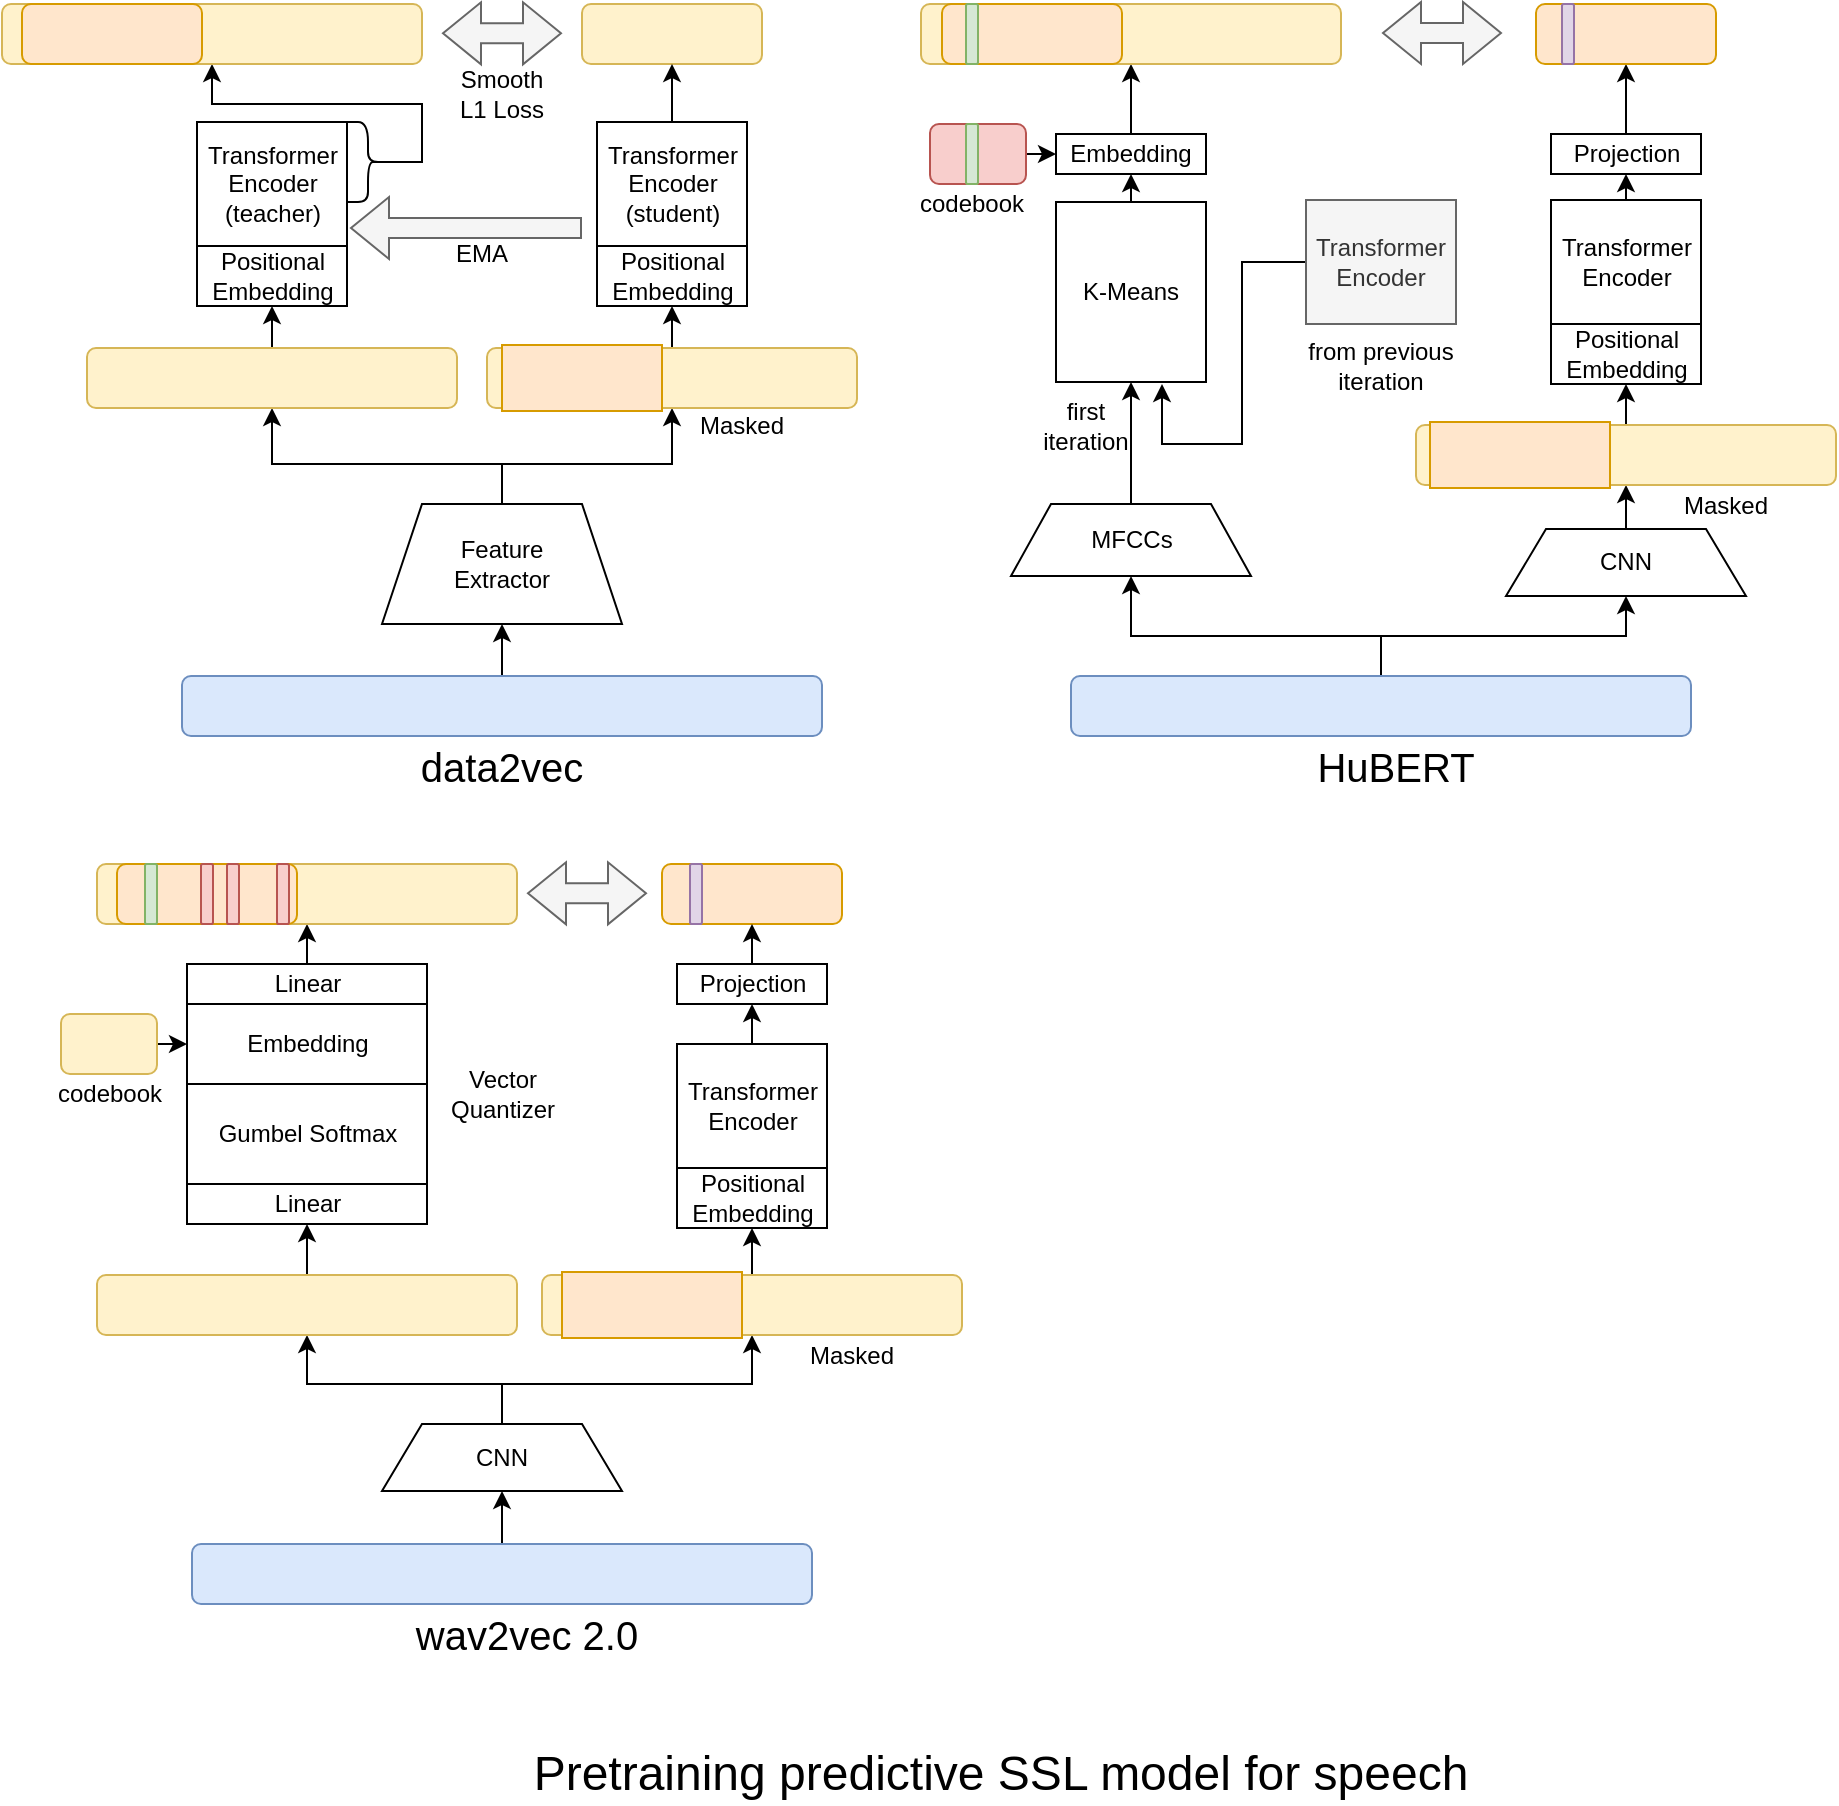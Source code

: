 <mxfile version="24.2.2" type="github">
  <diagram name="第 1 页" id="q66TbeUEmXIvnhVCISni">
    <mxGraphModel dx="1722" dy="926" grid="1" gridSize="10" guides="1" tooltips="1" connect="1" arrows="1" fold="1" page="1" pageScale="1" pageWidth="1000" pageHeight="1000" math="0" shadow="0">
      <root>
        <mxCell id="0" />
        <mxCell id="1" parent="0" />
        <mxCell id="DjZ_yba8BjRpclcn5r1u-3" style="edgeStyle=orthogonalEdgeStyle;rounded=0;orthogonalLoop=1;jettySize=auto;html=1;exitX=0.5;exitY=0;exitDx=0;exitDy=0;entryX=0.5;entryY=1;entryDx=0;entryDy=0;" parent="1" source="UcYpnGIGQ51wFlzivobA-4" target="-F6CLrH_HT0eOeOBrChM-16" edge="1">
          <mxGeometry relative="1" as="geometry">
            <mxPoint x="355" y="179" as="sourcePoint" />
            <mxPoint x="355" y="159" as="targetPoint" />
          </mxGeometry>
        </mxCell>
        <mxCell id="DjZ_yba8BjRpclcn5r1u-6" style="edgeStyle=orthogonalEdgeStyle;rounded=0;orthogonalLoop=1;jettySize=auto;html=1;exitX=0.5;exitY=0;exitDx=0;exitDy=0;entryX=0.5;entryY=1;entryDx=0;entryDy=0;" parent="1" source="UcYpnGIGQ51wFlzivobA-1" target="UcYpnGIGQ51wFlzivobA-4" edge="1">
          <mxGeometry relative="1" as="geometry">
            <Array as="points">
              <mxPoint x="270" y="240" />
              <mxPoint x="355" y="240" />
            </Array>
            <mxPoint x="290" y="259" as="sourcePoint" />
            <mxPoint x="355" y="212" as="targetPoint" />
          </mxGeometry>
        </mxCell>
        <mxCell id="DjZ_yba8BjRpclcn5r1u-15" value="" style="shape=flexArrow;endArrow=classic;html=1;rounded=0;fillColor=#f5f5f5;strokeColor=#666666;" parent="1" edge="1">
          <mxGeometry width="50" height="50" relative="1" as="geometry">
            <mxPoint x="310" y="122" as="sourcePoint" />
            <mxPoint x="194" y="122" as="targetPoint" />
          </mxGeometry>
        </mxCell>
        <mxCell id="DjZ_yba8BjRpclcn5r1u-16" value="Masked" style="text;html=1;align=center;verticalAlign=middle;whiteSpace=wrap;rounded=0;" parent="1" vertex="1">
          <mxGeometry x="360" y="206" width="60" height="30" as="geometry" />
        </mxCell>
        <mxCell id="QFY1LTuWRhO7-PJgoQrT-4" value="" style="shape=flexArrow;endArrow=classic;startArrow=classic;html=1;rounded=0;fillColor=#f5f5f5;strokeColor=#666666;entryX=0;entryY=0.5;entryDx=0;entryDy=0;" parent="1" edge="1">
          <mxGeometry width="100" height="100" relative="1" as="geometry">
            <mxPoint x="240" y="24.66" as="sourcePoint" />
            <mxPoint x="300" y="24.66" as="targetPoint" />
          </mxGeometry>
        </mxCell>
        <mxCell id="Fm8e2ZOpPMUsnApX25Jz-81" style="edgeStyle=orthogonalEdgeStyle;rounded=0;orthogonalLoop=1;jettySize=auto;html=1;exitX=0.5;exitY=0;exitDx=0;exitDy=0;entryX=0.5;entryY=1;entryDx=0;entryDy=0;" parent="1" source="UcYpnGIGQ51wFlzivobA-1" target="Fm8e2ZOpPMUsnApX25Jz-80" edge="1">
          <mxGeometry relative="1" as="geometry">
            <Array as="points">
              <mxPoint x="270" y="240" />
              <mxPoint x="155" y="240" />
            </Array>
          </mxGeometry>
        </mxCell>
        <mxCell id="UcYpnGIGQ51wFlzivobA-1" value="Feature&lt;div&gt;Extractor&lt;/div&gt;" style="shape=trapezoid;perimeter=trapezoidPerimeter;whiteSpace=wrap;html=1;fixedSize=1;" parent="1" vertex="1">
          <mxGeometry x="210" y="260" width="120" height="60" as="geometry" />
        </mxCell>
        <mxCell id="UcYpnGIGQ51wFlzivobA-3" style="edgeStyle=orthogonalEdgeStyle;rounded=0;orthogonalLoop=1;jettySize=auto;html=1;exitX=0.5;exitY=0;exitDx=0;exitDy=0;entryX=0.5;entryY=1;entryDx=0;entryDy=0;" parent="1" source="UcYpnGIGQ51wFlzivobA-2" target="UcYpnGIGQ51wFlzivobA-1" edge="1">
          <mxGeometry relative="1" as="geometry" />
        </mxCell>
        <mxCell id="UcYpnGIGQ51wFlzivobA-2" value="" style="rounded=1;whiteSpace=wrap;html=1;fillColor=#dae8fc;strokeColor=#6c8ebf;" parent="1" vertex="1">
          <mxGeometry x="110" y="346" width="320" height="30" as="geometry" />
        </mxCell>
        <mxCell id="UcYpnGIGQ51wFlzivobA-4" value="" style="rounded=1;whiteSpace=wrap;html=1;fillColor=#fff2cc;strokeColor=#d6b656;" parent="1" vertex="1">
          <mxGeometry x="262.5" y="182" width="185" height="30" as="geometry" />
        </mxCell>
        <mxCell id="UcYpnGIGQ51wFlzivobA-7" value="" style="rounded=0;whiteSpace=wrap;html=1;fillColor=#ffe6cc;strokeColor=#d79b00;" parent="1" vertex="1">
          <mxGeometry x="270" y="180.5" width="80" height="33" as="geometry" />
        </mxCell>
        <mxCell id="UcYpnGIGQ51wFlzivobA-8" value="" style="rounded=1;whiteSpace=wrap;html=1;fillColor=#fff2cc;strokeColor=#d6b656;" parent="1" vertex="1">
          <mxGeometry x="310" y="10" width="90" height="30" as="geometry" />
        </mxCell>
        <mxCell id="Fm8e2ZOpPMUsnApX25Jz-2" value="data2vec" style="text;html=1;align=center;verticalAlign=middle;whiteSpace=wrap;rounded=0;fontSize=20;" parent="1" vertex="1">
          <mxGeometry x="240" y="376" width="60" height="30" as="geometry" />
        </mxCell>
        <mxCell id="Fm8e2ZOpPMUsnApX25Jz-49" style="edgeStyle=orthogonalEdgeStyle;rounded=0;orthogonalLoop=1;jettySize=auto;html=1;exitX=0.5;exitY=0;exitDx=0;exitDy=0;entryX=0.5;entryY=1;entryDx=0;entryDy=0;" parent="1" source="Fm8e2ZOpPMUsnApX25Jz-3" target="Fm8e2ZOpPMUsnApX25Jz-48" edge="1">
          <mxGeometry relative="1" as="geometry" />
        </mxCell>
        <mxCell id="Fm8e2ZOpPMUsnApX25Jz-3" value="MFCCs" style="shape=trapezoid;perimeter=trapezoidPerimeter;whiteSpace=wrap;html=1;fixedSize=1;" parent="1" vertex="1">
          <mxGeometry x="524.5" y="260" width="120" height="36" as="geometry" />
        </mxCell>
        <mxCell id="Fm8e2ZOpPMUsnApX25Jz-33" style="edgeStyle=orthogonalEdgeStyle;rounded=0;orthogonalLoop=1;jettySize=auto;html=1;exitX=0.5;exitY=0;exitDx=0;exitDy=0;entryX=0.5;entryY=1;entryDx=0;entryDy=0;" parent="1" source="Fm8e2ZOpPMUsnApX25Jz-4" target="Fm8e2ZOpPMUsnApX25Jz-3" edge="1">
          <mxGeometry relative="1" as="geometry">
            <Array as="points">
              <mxPoint x="717" y="326" />
              <mxPoint x="585" y="326" />
              <mxPoint x="585" y="296" />
            </Array>
          </mxGeometry>
        </mxCell>
        <mxCell id="Fm8e2ZOpPMUsnApX25Jz-34" style="edgeStyle=orthogonalEdgeStyle;rounded=0;orthogonalLoop=1;jettySize=auto;html=1;exitX=0.5;exitY=0;exitDx=0;exitDy=0;entryX=0.5;entryY=1;entryDx=0;entryDy=0;" parent="1" source="Fm8e2ZOpPMUsnApX25Jz-4" target="Fm8e2ZOpPMUsnApX25Jz-6" edge="1">
          <mxGeometry relative="1" as="geometry" />
        </mxCell>
        <mxCell id="Fm8e2ZOpPMUsnApX25Jz-4" value="" style="rounded=1;whiteSpace=wrap;html=1;fillColor=#dae8fc;strokeColor=#6c8ebf;" parent="1" vertex="1">
          <mxGeometry x="554.5" y="346" width="310" height="30" as="geometry" />
        </mxCell>
        <mxCell id="Fm8e2ZOpPMUsnApX25Jz-56" style="edgeStyle=orthogonalEdgeStyle;rounded=0;orthogonalLoop=1;jettySize=auto;html=1;exitX=0.5;exitY=0;exitDx=0;exitDy=0;entryX=0.5;entryY=1;entryDx=0;entryDy=0;" parent="1" source="Fm8e2ZOpPMUsnApX25Jz-5" target="Fm8e2ZOpPMUsnApX25Jz-53" edge="1">
          <mxGeometry relative="1" as="geometry" />
        </mxCell>
        <mxCell id="Fm8e2ZOpPMUsnApX25Jz-5" value="Transformer&lt;div&gt;Encoder&lt;/div&gt;" style="rounded=0;whiteSpace=wrap;html=1;" parent="1" vertex="1">
          <mxGeometry x="794.5" y="108" width="75" height="62" as="geometry" />
        </mxCell>
        <mxCell id="Fm8e2ZOpPMUsnApX25Jz-19" style="edgeStyle=orthogonalEdgeStyle;rounded=0;orthogonalLoop=1;jettySize=auto;html=1;exitX=0.5;exitY=0;exitDx=0;exitDy=0;entryX=0.5;entryY=1;entryDx=0;entryDy=0;" parent="1" source="Fm8e2ZOpPMUsnApX25Jz-6" target="Fm8e2ZOpPMUsnApX25Jz-12" edge="1">
          <mxGeometry relative="1" as="geometry" />
        </mxCell>
        <mxCell id="Fm8e2ZOpPMUsnApX25Jz-6" value="CNN" style="shape=trapezoid;perimeter=trapezoidPerimeter;whiteSpace=wrap;html=1;fixedSize=1;" parent="1" vertex="1">
          <mxGeometry x="772" y="272.5" width="120" height="33.5" as="geometry" />
        </mxCell>
        <mxCell id="-F6CLrH_HT0eOeOBrChM-6" style="edgeStyle=orthogonalEdgeStyle;rounded=0;orthogonalLoop=1;jettySize=auto;html=1;exitX=0.5;exitY=0;exitDx=0;exitDy=0;entryX=0.5;entryY=1;entryDx=0;entryDy=0;" edge="1" parent="1" source="Fm8e2ZOpPMUsnApX25Jz-12" target="-F6CLrH_HT0eOeOBrChM-5">
          <mxGeometry relative="1" as="geometry" />
        </mxCell>
        <mxCell id="Fm8e2ZOpPMUsnApX25Jz-12" value="" style="rounded=1;whiteSpace=wrap;html=1;fillColor=#fff2cc;strokeColor=#d6b656;" parent="1" vertex="1">
          <mxGeometry x="727" y="220.5" width="210" height="30" as="geometry" />
        </mxCell>
        <mxCell id="Fm8e2ZOpPMUsnApX25Jz-13" value="" style="rounded=0;whiteSpace=wrap;html=1;fillColor=#ffe6cc;strokeColor=#d79b00;" parent="1" vertex="1">
          <mxGeometry x="734" y="219" width="90" height="33" as="geometry" />
        </mxCell>
        <mxCell id="Fm8e2ZOpPMUsnApX25Jz-14" value="Masked" style="text;html=1;align=center;verticalAlign=middle;whiteSpace=wrap;rounded=0;" parent="1" vertex="1">
          <mxGeometry x="852" y="246" width="60" height="30" as="geometry" />
        </mxCell>
        <mxCell id="Fm8e2ZOpPMUsnApX25Jz-22" value="HuBERT" style="text;html=1;align=center;verticalAlign=middle;whiteSpace=wrap;rounded=0;fontSize=20;" parent="1" vertex="1">
          <mxGeometry x="687" y="376" width="60" height="30" as="geometry" />
        </mxCell>
        <mxCell id="Fm8e2ZOpPMUsnApX25Jz-37" value="" style="shape=flexArrow;endArrow=classic;startArrow=classic;html=1;rounded=0;fillColor=#f5f5f5;strokeColor=#666666;entryX=0;entryY=0.5;entryDx=0;entryDy=0;" parent="1" edge="1">
          <mxGeometry width="100" height="100" relative="1" as="geometry">
            <mxPoint x="710" y="24.5" as="sourcePoint" />
            <mxPoint x="770" y="24.5" as="targetPoint" />
          </mxGeometry>
        </mxCell>
        <mxCell id="-F6CLrH_HT0eOeOBrChM-12" style="edgeStyle=orthogonalEdgeStyle;rounded=0;orthogonalLoop=1;jettySize=auto;html=1;exitX=0;exitY=0.5;exitDx=0;exitDy=0;" edge="1" parent="1" source="Fm8e2ZOpPMUsnApX25Jz-39">
          <mxGeometry relative="1" as="geometry">
            <mxPoint x="600" y="200" as="targetPoint" />
            <Array as="points">
              <mxPoint x="640" y="139" />
              <mxPoint x="640" y="230" />
              <mxPoint x="600" y="230" />
            </Array>
          </mxGeometry>
        </mxCell>
        <mxCell id="Fm8e2ZOpPMUsnApX25Jz-39" value="&lt;div&gt;Transformer&lt;/div&gt;&lt;div&gt;Encoder&lt;/div&gt;" style="rounded=0;whiteSpace=wrap;html=1;fillColor=#f5f5f5;fontColor=#333333;strokeColor=#666666;" parent="1" vertex="1">
          <mxGeometry x="672" y="108" width="75" height="62" as="geometry" />
        </mxCell>
        <mxCell id="Fm8e2ZOpPMUsnApX25Jz-43" value="EMA" style="text;html=1;align=center;verticalAlign=middle;whiteSpace=wrap;rounded=0;" parent="1" vertex="1">
          <mxGeometry x="230" y="120" width="60" height="30" as="geometry" />
        </mxCell>
        <mxCell id="Fm8e2ZOpPMUsnApX25Jz-45" style="edgeStyle=orthogonalEdgeStyle;rounded=0;orthogonalLoop=1;jettySize=auto;html=1;exitX=0.1;exitY=0.5;exitDx=0;exitDy=0;exitPerimeter=0;entryX=0.5;entryY=1;entryDx=0;entryDy=0;" parent="1" source="Fm8e2ZOpPMUsnApX25Jz-44" target="Fm8e2ZOpPMUsnApX25Jz-97" edge="1">
          <mxGeometry relative="1" as="geometry">
            <mxPoint x="120" y="60" as="targetPoint" />
            <Array as="points">
              <mxPoint x="230" y="89" />
              <mxPoint x="230" y="60" />
              <mxPoint x="125" y="60" />
            </Array>
          </mxGeometry>
        </mxCell>
        <mxCell id="Fm8e2ZOpPMUsnApX25Jz-44" value="" style="shape=curlyBracket;whiteSpace=wrap;html=1;rounded=1;flipH=1;labelPosition=right;verticalLabelPosition=middle;align=left;verticalAlign=middle;size=0.5;" parent="1" vertex="1">
          <mxGeometry x="193" y="69" width="20" height="40" as="geometry" />
        </mxCell>
        <mxCell id="Fm8e2ZOpPMUsnApX25Jz-46" value="&lt;div&gt;&lt;span style=&quot;background-color: initial;&quot;&gt;Smooth L1 Loss&lt;/span&gt;&lt;/div&gt;" style="text;html=1;align=center;verticalAlign=middle;whiteSpace=wrap;rounded=0;" parent="1" vertex="1">
          <mxGeometry x="240" y="40" width="60" height="30" as="geometry" />
        </mxCell>
        <mxCell id="Fm8e2ZOpPMUsnApX25Jz-92" style="edgeStyle=orthogonalEdgeStyle;rounded=0;orthogonalLoop=1;jettySize=auto;html=1;exitX=0.5;exitY=0;exitDx=0;exitDy=0;entryX=0.5;entryY=1;entryDx=0;entryDy=0;" parent="1" source="Fm8e2ZOpPMUsnApX25Jz-48" target="Fm8e2ZOpPMUsnApX25Jz-91" edge="1">
          <mxGeometry relative="1" as="geometry" />
        </mxCell>
        <mxCell id="Fm8e2ZOpPMUsnApX25Jz-48" value="K-Means" style="rounded=0;whiteSpace=wrap;html=1;" parent="1" vertex="1">
          <mxGeometry x="547" y="109" width="75" height="90" as="geometry" />
        </mxCell>
        <mxCell id="Fm8e2ZOpPMUsnApX25Jz-95" style="edgeStyle=orthogonalEdgeStyle;rounded=0;orthogonalLoop=1;jettySize=auto;html=1;exitX=0.5;exitY=0;exitDx=0;exitDy=0;entryX=0.5;entryY=1;entryDx=0;entryDy=0;" parent="1" source="Fm8e2ZOpPMUsnApX25Jz-53" target="Fm8e2ZOpPMUsnApX25Jz-87" edge="1">
          <mxGeometry relative="1" as="geometry" />
        </mxCell>
        <mxCell id="Fm8e2ZOpPMUsnApX25Jz-53" value="Projection" style="rounded=0;whiteSpace=wrap;html=1;" parent="1" vertex="1">
          <mxGeometry x="794.5" y="75" width="75" height="20" as="geometry" />
        </mxCell>
        <mxCell id="Fm8e2ZOpPMUsnApX25Jz-70" style="edgeStyle=orthogonalEdgeStyle;rounded=0;orthogonalLoop=1;jettySize=auto;html=1;exitX=0.5;exitY=0;exitDx=0;exitDy=0;entryX=0.5;entryY=1;entryDx=0;entryDy=0;" parent="1" source="Fm8e2ZOpPMUsnApX25Jz-58" target="Fm8e2ZOpPMUsnApX25Jz-59" edge="1">
          <mxGeometry relative="1" as="geometry" />
        </mxCell>
        <mxCell id="Fm8e2ZOpPMUsnApX25Jz-58" value="" style="rounded=1;whiteSpace=wrap;html=1;fillColor=#dae8fc;strokeColor=#6c8ebf;" parent="1" vertex="1">
          <mxGeometry x="115" y="780" width="310" height="30" as="geometry" />
        </mxCell>
        <mxCell id="Fm8e2ZOpPMUsnApX25Jz-71" style="edgeStyle=orthogonalEdgeStyle;rounded=0;orthogonalLoop=1;jettySize=auto;html=1;exitX=0.5;exitY=0;exitDx=0;exitDy=0;entryX=0.5;entryY=1;entryDx=0;entryDy=0;" parent="1" source="Fm8e2ZOpPMUsnApX25Jz-59" target="Fm8e2ZOpPMUsnApX25Jz-67" edge="1">
          <mxGeometry relative="1" as="geometry">
            <Array as="points">
              <mxPoint x="270" y="700" />
              <mxPoint x="395" y="700" />
            </Array>
          </mxGeometry>
        </mxCell>
        <mxCell id="Fm8e2ZOpPMUsnApX25Jz-85" style="edgeStyle=orthogonalEdgeStyle;rounded=0;orthogonalLoop=1;jettySize=auto;html=1;exitX=0.5;exitY=0;exitDx=0;exitDy=0;entryX=0.5;entryY=1;entryDx=0;entryDy=0;" parent="1" source="Fm8e2ZOpPMUsnApX25Jz-59" target="Fm8e2ZOpPMUsnApX25Jz-83" edge="1">
          <mxGeometry relative="1" as="geometry">
            <Array as="points">
              <mxPoint x="270" y="700" />
              <mxPoint x="173" y="700" />
            </Array>
          </mxGeometry>
        </mxCell>
        <mxCell id="Fm8e2ZOpPMUsnApX25Jz-59" value="CNN" style="shape=trapezoid;perimeter=trapezoidPerimeter;whiteSpace=wrap;html=1;fixedSize=1;" parent="1" vertex="1">
          <mxGeometry x="210" y="720" width="120" height="33.5" as="geometry" />
        </mxCell>
        <mxCell id="Fm8e2ZOpPMUsnApX25Jz-76" style="edgeStyle=orthogonalEdgeStyle;rounded=0;orthogonalLoop=1;jettySize=auto;html=1;exitX=0.5;exitY=0;exitDx=0;exitDy=0;entryX=0.5;entryY=1;entryDx=0;entryDy=0;" parent="1" target="Fm8e2ZOpPMUsnApX25Jz-75" edge="1">
          <mxGeometry relative="1" as="geometry">
            <mxPoint x="172.5" y="490" as="sourcePoint" />
          </mxGeometry>
        </mxCell>
        <mxCell id="-F6CLrH_HT0eOeOBrChM-11" style="edgeStyle=orthogonalEdgeStyle;rounded=0;orthogonalLoop=1;jettySize=auto;html=1;exitX=0.5;exitY=0;exitDx=0;exitDy=0;entryX=0.5;entryY=1;entryDx=0;entryDy=0;" edge="1" parent="1" source="Fm8e2ZOpPMUsnApX25Jz-67" target="-F6CLrH_HT0eOeOBrChM-8">
          <mxGeometry relative="1" as="geometry" />
        </mxCell>
        <mxCell id="Fm8e2ZOpPMUsnApX25Jz-67" value="" style="rounded=1;whiteSpace=wrap;html=1;fillColor=#fff2cc;strokeColor=#d6b656;" parent="1" vertex="1">
          <mxGeometry x="290" y="645.5" width="210" height="30" as="geometry" />
        </mxCell>
        <mxCell id="Fm8e2ZOpPMUsnApX25Jz-68" value="" style="rounded=0;whiteSpace=wrap;html=1;fillColor=#ffe6cc;strokeColor=#d79b00;" parent="1" vertex="1">
          <mxGeometry x="300" y="644" width="90" height="33" as="geometry" />
        </mxCell>
        <mxCell id="Fm8e2ZOpPMUsnApX25Jz-69" value="Masked" style="text;html=1;align=center;verticalAlign=middle;whiteSpace=wrap;rounded=0;" parent="1" vertex="1">
          <mxGeometry x="415" y="671" width="60" height="30" as="geometry" />
        </mxCell>
        <mxCell id="Fm8e2ZOpPMUsnApX25Jz-73" value="&lt;div&gt;first&lt;/div&gt;&lt;div&gt;iteration&lt;/div&gt;" style="text;html=1;align=center;verticalAlign=middle;whiteSpace=wrap;rounded=0;" parent="1" vertex="1">
          <mxGeometry x="532" y="206" width="60" height="30" as="geometry" />
        </mxCell>
        <mxCell id="Fm8e2ZOpPMUsnApX25Jz-74" value="" style="rounded=1;whiteSpace=wrap;html=1;fillColor=#ffe6cc;strokeColor=#d79b00;" parent="1" vertex="1">
          <mxGeometry x="350" y="440" width="90" height="30" as="geometry" />
        </mxCell>
        <mxCell id="Fm8e2ZOpPMUsnApX25Jz-75" value="" style="rounded=1;whiteSpace=wrap;html=1;fillColor=#fff2cc;strokeColor=#d6b656;" parent="1" vertex="1">
          <mxGeometry x="67.5" y="440" width="210" height="30" as="geometry" />
        </mxCell>
        <mxCell id="Fm8e2ZOpPMUsnApX25Jz-78" value="" style="shape=flexArrow;endArrow=classic;startArrow=classic;html=1;rounded=0;fillColor=#f5f5f5;strokeColor=#666666;entryX=0;entryY=0.5;entryDx=0;entryDy=0;" parent="1" edge="1">
          <mxGeometry width="100" height="100" relative="1" as="geometry">
            <mxPoint x="282.5" y="454.66" as="sourcePoint" />
            <mxPoint x="342.5" y="454.66" as="targetPoint" />
          </mxGeometry>
        </mxCell>
        <mxCell id="Fm8e2ZOpPMUsnApX25Jz-82" style="edgeStyle=orthogonalEdgeStyle;rounded=0;orthogonalLoop=1;jettySize=auto;html=1;exitX=0.5;exitY=0;exitDx=0;exitDy=0;entryX=0.5;entryY=1;entryDx=0;entryDy=0;" parent="1" source="Fm8e2ZOpPMUsnApX25Jz-80" target="-F6CLrH_HT0eOeOBrChM-18" edge="1">
          <mxGeometry relative="1" as="geometry">
            <mxPoint x="155" y="160" as="targetPoint" />
          </mxGeometry>
        </mxCell>
        <mxCell id="Fm8e2ZOpPMUsnApX25Jz-80" value="" style="rounded=1;whiteSpace=wrap;html=1;fillColor=#fff2cc;strokeColor=#d6b656;" parent="1" vertex="1">
          <mxGeometry x="62.5" y="182" width="185" height="30" as="geometry" />
        </mxCell>
        <mxCell id="Fm8e2ZOpPMUsnApX25Jz-84" style="edgeStyle=orthogonalEdgeStyle;rounded=0;orthogonalLoop=1;jettySize=auto;html=1;exitX=0.5;exitY=0;exitDx=0;exitDy=0;entryX=0.5;entryY=1;entryDx=0;entryDy=0;" parent="1" source="Fm8e2ZOpPMUsnApX25Jz-83" edge="1">
          <mxGeometry relative="1" as="geometry">
            <mxPoint x="172.5" y="620" as="targetPoint" />
          </mxGeometry>
        </mxCell>
        <mxCell id="Fm8e2ZOpPMUsnApX25Jz-83" value="" style="rounded=1;whiteSpace=wrap;html=1;fillColor=#fff2cc;strokeColor=#d6b656;" parent="1" vertex="1">
          <mxGeometry x="67.5" y="645.5" width="210" height="30" as="geometry" />
        </mxCell>
        <mxCell id="Fm8e2ZOpPMUsnApX25Jz-86" value="wav2vec 2.0" style="text;html=1;align=center;verticalAlign=middle;whiteSpace=wrap;rounded=0;fontSize=20;" parent="1" vertex="1">
          <mxGeometry x="225" y="810" width="115" height="30" as="geometry" />
        </mxCell>
        <mxCell id="Fm8e2ZOpPMUsnApX25Jz-87" value="" style="rounded=1;whiteSpace=wrap;html=1;fillColor=#ffe6cc;strokeColor=#d79b00;" parent="1" vertex="1">
          <mxGeometry x="787" y="10" width="90" height="30" as="geometry" />
        </mxCell>
        <mxCell id="Fm8e2ZOpPMUsnApX25Jz-100" value="" style="edgeStyle=orthogonalEdgeStyle;rounded=0;orthogonalLoop=1;jettySize=auto;html=1;" parent="1" source="Fm8e2ZOpPMUsnApX25Jz-91" target="Fm8e2ZOpPMUsnApX25Jz-98" edge="1">
          <mxGeometry relative="1" as="geometry" />
        </mxCell>
        <mxCell id="Fm8e2ZOpPMUsnApX25Jz-91" value="Embedding" style="rounded=0;whiteSpace=wrap;html=1;" parent="1" vertex="1">
          <mxGeometry x="547" y="75" width="75" height="20" as="geometry" />
        </mxCell>
        <mxCell id="Fm8e2ZOpPMUsnApX25Jz-97" value="" style="rounded=1;whiteSpace=wrap;html=1;fillColor=#fff2cc;strokeColor=#d6b656;" parent="1" vertex="1">
          <mxGeometry x="20" y="10" width="210" height="30" as="geometry" />
        </mxCell>
        <mxCell id="Fm8e2ZOpPMUsnApX25Jz-98" value="" style="rounded=1;whiteSpace=wrap;html=1;fillColor=#fff2cc;strokeColor=#d6b656;fillStyle=auto;" parent="1" vertex="1">
          <mxGeometry x="479.5" y="10" width="210" height="30" as="geometry" />
        </mxCell>
        <mxCell id="Fm8e2ZOpPMUsnApX25Jz-103" value="" style="rounded=1;whiteSpace=wrap;html=1;fillStyle=auto;fillColor=#ffe6cc;strokeColor=#d79b00;" parent="1" vertex="1">
          <mxGeometry x="30" y="10" width="90" height="30" as="geometry" />
        </mxCell>
        <mxCell id="Fm8e2ZOpPMUsnApX25Jz-104" value="" style="rounded=1;whiteSpace=wrap;html=1;fillColor=#ffe6cc;strokeColor=#d79b00;fillStyle=auto;" parent="1" vertex="1">
          <mxGeometry x="490" y="10" width="90" height="30" as="geometry" />
        </mxCell>
        <mxCell id="Fm8e2ZOpPMUsnApX25Jz-105" value="" style="rounded=1;whiteSpace=wrap;html=1;fillColor=#ffe6cc;strokeColor=#d79b00;fillStyle=auto;" parent="1" vertex="1">
          <mxGeometry x="77.5" y="440" width="90" height="30" as="geometry" />
        </mxCell>
        <mxCell id="Fm8e2ZOpPMUsnApX25Jz-112" value="" style="rounded=1;whiteSpace=wrap;html=1;fillColor=#e1d5e7;strokeColor=#9673a6;" parent="1" vertex="1">
          <mxGeometry x="800" y="10" width="6" height="30" as="geometry" />
        </mxCell>
        <mxCell id="Fm8e2ZOpPMUsnApX25Jz-113" value="" style="rounded=1;whiteSpace=wrap;html=1;fillColor=#d5e8d4;strokeColor=#82b366;" parent="1" vertex="1">
          <mxGeometry x="502" y="10" width="6" height="30" as="geometry" />
        </mxCell>
        <mxCell id="-F6CLrH_HT0eOeOBrChM-20" style="edgeStyle=orthogonalEdgeStyle;rounded=0;orthogonalLoop=1;jettySize=auto;html=1;exitX=1;exitY=0.5;exitDx=0;exitDy=0;entryX=0;entryY=0.5;entryDx=0;entryDy=0;" edge="1" parent="1" source="Fm8e2ZOpPMUsnApX25Jz-114" target="Fm8e2ZOpPMUsnApX25Jz-91">
          <mxGeometry relative="1" as="geometry" />
        </mxCell>
        <mxCell id="Fm8e2ZOpPMUsnApX25Jz-114" value="" style="rounded=1;whiteSpace=wrap;html=1;fillColor=#f8cecc;strokeColor=#b85450;" parent="1" vertex="1">
          <mxGeometry x="484" y="70" width="48" height="30" as="geometry" />
        </mxCell>
        <mxCell id="Fm8e2ZOpPMUsnApX25Jz-115" value="" style="rounded=1;whiteSpace=wrap;html=1;fillColor=#d5e8d4;strokeColor=#82b366;" parent="1" vertex="1">
          <mxGeometry x="502" y="70" width="6" height="30" as="geometry" />
        </mxCell>
        <mxCell id="Fm8e2ZOpPMUsnApX25Jz-119" value="" style="rounded=1;whiteSpace=wrap;html=1;fillColor=#e1d5e7;strokeColor=#9673a6;fontStyle=1" parent="1" vertex="1">
          <mxGeometry x="364" y="440" width="6" height="30" as="geometry" />
        </mxCell>
        <mxCell id="Fm8e2ZOpPMUsnApX25Jz-120" value="" style="rounded=1;whiteSpace=wrap;html=1;fillColor=#d5e8d4;strokeColor=#82b366;fontStyle=1" parent="1" vertex="1">
          <mxGeometry x="91.5" y="440" width="6" height="30" as="geometry" />
        </mxCell>
        <mxCell id="Fm8e2ZOpPMUsnApX25Jz-122" value="" style="rounded=1;whiteSpace=wrap;html=1;fillColor=#f8cecc;strokeColor=#b85450;fontStyle=1" parent="1" vertex="1">
          <mxGeometry x="119.5" y="440" width="6" height="30" as="geometry" />
        </mxCell>
        <mxCell id="Fm8e2ZOpPMUsnApX25Jz-123" value="" style="rounded=1;whiteSpace=wrap;html=1;fillColor=#f8cecc;strokeColor=#b85450;fontStyle=1" parent="1" vertex="1">
          <mxGeometry x="132.5" y="440" width="6" height="30" as="geometry" />
        </mxCell>
        <mxCell id="Fm8e2ZOpPMUsnApX25Jz-124" value="" style="rounded=1;whiteSpace=wrap;html=1;fillColor=#f8cecc;strokeColor=#b85450;fontStyle=1" parent="1" vertex="1">
          <mxGeometry x="157.5" y="440" width="6" height="30" as="geometry" />
        </mxCell>
        <mxCell id="Fm8e2ZOpPMUsnApX25Jz-125" value="codebook" style="text;html=1;align=center;verticalAlign=middle;whiteSpace=wrap;rounded=0;" parent="1" vertex="1">
          <mxGeometry x="465" y="95" width="80" height="30" as="geometry" />
        </mxCell>
        <mxCell id="Fm8e2ZOpPMUsnApX25Jz-126" value="Pretraining predictive SSL model for speech" style="text;html=1;align=center;verticalAlign=middle;whiteSpace=wrap;rounded=0;fontSize=24;" parent="1" vertex="1">
          <mxGeometry x="277.5" y="880" width="483" height="30" as="geometry" />
        </mxCell>
        <mxCell id="-F6CLrH_HT0eOeOBrChM-4" style="edgeStyle=orthogonalEdgeStyle;rounded=0;orthogonalLoop=1;jettySize=auto;html=1;exitX=0.5;exitY=0;exitDx=0;exitDy=0;entryX=0.5;entryY=1;entryDx=0;entryDy=0;" edge="1" parent="1" source="-F6CLrH_HT0eOeOBrChM-2" target="Fm8e2ZOpPMUsnApX25Jz-74">
          <mxGeometry relative="1" as="geometry" />
        </mxCell>
        <mxCell id="-F6CLrH_HT0eOeOBrChM-2" value="Projection" style="rounded=0;whiteSpace=wrap;html=1;" vertex="1" parent="1">
          <mxGeometry x="357.5" y="490" width="75" height="20" as="geometry" />
        </mxCell>
        <mxCell id="-F6CLrH_HT0eOeOBrChM-5" value="Positional&lt;div&gt;Embedding&lt;/div&gt;" style="rounded=0;whiteSpace=wrap;html=1;" vertex="1" parent="1">
          <mxGeometry x="794.5" y="170" width="75" height="30" as="geometry" />
        </mxCell>
        <mxCell id="-F6CLrH_HT0eOeOBrChM-10" style="edgeStyle=orthogonalEdgeStyle;rounded=0;orthogonalLoop=1;jettySize=auto;html=1;exitX=0.5;exitY=0;exitDx=0;exitDy=0;entryX=0.5;entryY=1;entryDx=0;entryDy=0;" edge="1" parent="1" source="-F6CLrH_HT0eOeOBrChM-7" target="-F6CLrH_HT0eOeOBrChM-2">
          <mxGeometry relative="1" as="geometry" />
        </mxCell>
        <mxCell id="-F6CLrH_HT0eOeOBrChM-7" value="Transformer&lt;div&gt;Encoder&lt;/div&gt;" style="rounded=0;whiteSpace=wrap;html=1;" vertex="1" parent="1">
          <mxGeometry x="357.5" y="530" width="75" height="62" as="geometry" />
        </mxCell>
        <mxCell id="-F6CLrH_HT0eOeOBrChM-8" value="Positional&lt;div&gt;Embedding&lt;/div&gt;" style="rounded=0;whiteSpace=wrap;html=1;" vertex="1" parent="1">
          <mxGeometry x="357.5" y="592" width="75" height="30" as="geometry" />
        </mxCell>
        <mxCell id="-F6CLrH_HT0eOeOBrChM-13" value="&lt;div&gt;from previous iteration&lt;/div&gt;" style="text;html=1;align=center;verticalAlign=middle;whiteSpace=wrap;rounded=0;" vertex="1" parent="1">
          <mxGeometry x="659.25" y="176" width="100.5" height="30" as="geometry" />
        </mxCell>
        <mxCell id="-F6CLrH_HT0eOeOBrChM-19" style="edgeStyle=orthogonalEdgeStyle;rounded=0;orthogonalLoop=1;jettySize=auto;html=1;exitX=0.5;exitY=0;exitDx=0;exitDy=0;entryX=0.5;entryY=1;entryDx=0;entryDy=0;" edge="1" parent="1" source="-F6CLrH_HT0eOeOBrChM-15" target="UcYpnGIGQ51wFlzivobA-8">
          <mxGeometry relative="1" as="geometry" />
        </mxCell>
        <mxCell id="-F6CLrH_HT0eOeOBrChM-15" value="Transformer&lt;div&gt;Encoder&lt;/div&gt;&lt;div&gt;(student)&lt;/div&gt;" style="rounded=0;whiteSpace=wrap;html=1;" vertex="1" parent="1">
          <mxGeometry x="317.5" y="69" width="75" height="62" as="geometry" />
        </mxCell>
        <mxCell id="-F6CLrH_HT0eOeOBrChM-16" value="Positional&lt;div&gt;Embedding&lt;/div&gt;" style="rounded=0;whiteSpace=wrap;html=1;" vertex="1" parent="1">
          <mxGeometry x="317.5" y="131" width="75" height="30" as="geometry" />
        </mxCell>
        <mxCell id="-F6CLrH_HT0eOeOBrChM-17" value="Transformer&lt;div&gt;Encoder&lt;/div&gt;&lt;div&gt;(teacher)&lt;/div&gt;" style="rounded=0;whiteSpace=wrap;html=1;" vertex="1" parent="1">
          <mxGeometry x="117.5" y="69" width="75" height="62" as="geometry" />
        </mxCell>
        <mxCell id="-F6CLrH_HT0eOeOBrChM-18" value="Positional&lt;div&gt;Embedding&lt;/div&gt;" style="rounded=0;whiteSpace=wrap;html=1;" vertex="1" parent="1">
          <mxGeometry x="117.5" y="131" width="75" height="30" as="geometry" />
        </mxCell>
        <mxCell id="-F6CLrH_HT0eOeOBrChM-21" value="Linear" style="rounded=0;whiteSpace=wrap;html=1;" vertex="1" parent="1">
          <mxGeometry x="112.5" y="600" width="120" height="20" as="geometry" />
        </mxCell>
        <mxCell id="-F6CLrH_HT0eOeOBrChM-22" value="Gumbel Softmax" style="rounded=0;whiteSpace=wrap;html=1;" vertex="1" parent="1">
          <mxGeometry x="112.5" y="550" width="120" height="50" as="geometry" />
        </mxCell>
        <mxCell id="-F6CLrH_HT0eOeOBrChM-23" value="Embedding" style="rounded=0;whiteSpace=wrap;html=1;" vertex="1" parent="1">
          <mxGeometry x="112.5" y="510" width="120" height="40" as="geometry" />
        </mxCell>
        <mxCell id="-F6CLrH_HT0eOeOBrChM-24" value="Linear" style="rounded=0;whiteSpace=wrap;html=1;" vertex="1" parent="1">
          <mxGeometry x="112.5" y="490" width="120" height="20" as="geometry" />
        </mxCell>
        <mxCell id="-F6CLrH_HT0eOeOBrChM-25" value="Vector&lt;div&gt;Quantizer&lt;/div&gt;" style="text;html=1;align=center;verticalAlign=middle;whiteSpace=wrap;rounded=0;" vertex="1" parent="1">
          <mxGeometry x="219.75" y="540" width="100.5" height="30" as="geometry" />
        </mxCell>
        <mxCell id="-F6CLrH_HT0eOeOBrChM-26" value="codebook" style="text;html=1;align=center;verticalAlign=middle;whiteSpace=wrap;rounded=0;" vertex="1" parent="1">
          <mxGeometry x="33.5" y="540" width="80" height="30" as="geometry" />
        </mxCell>
        <mxCell id="-F6CLrH_HT0eOeOBrChM-28" style="edgeStyle=orthogonalEdgeStyle;rounded=0;orthogonalLoop=1;jettySize=auto;html=1;exitX=1;exitY=0.5;exitDx=0;exitDy=0;entryX=0;entryY=0.5;entryDx=0;entryDy=0;" edge="1" parent="1" source="-F6CLrH_HT0eOeOBrChM-27" target="-F6CLrH_HT0eOeOBrChM-23">
          <mxGeometry relative="1" as="geometry" />
        </mxCell>
        <mxCell id="-F6CLrH_HT0eOeOBrChM-27" value="" style="rounded=1;whiteSpace=wrap;html=1;fillColor=#fff2cc;strokeColor=#d6b656;" vertex="1" parent="1">
          <mxGeometry x="49.5" y="515" width="48" height="30" as="geometry" />
        </mxCell>
      </root>
    </mxGraphModel>
  </diagram>
</mxfile>
